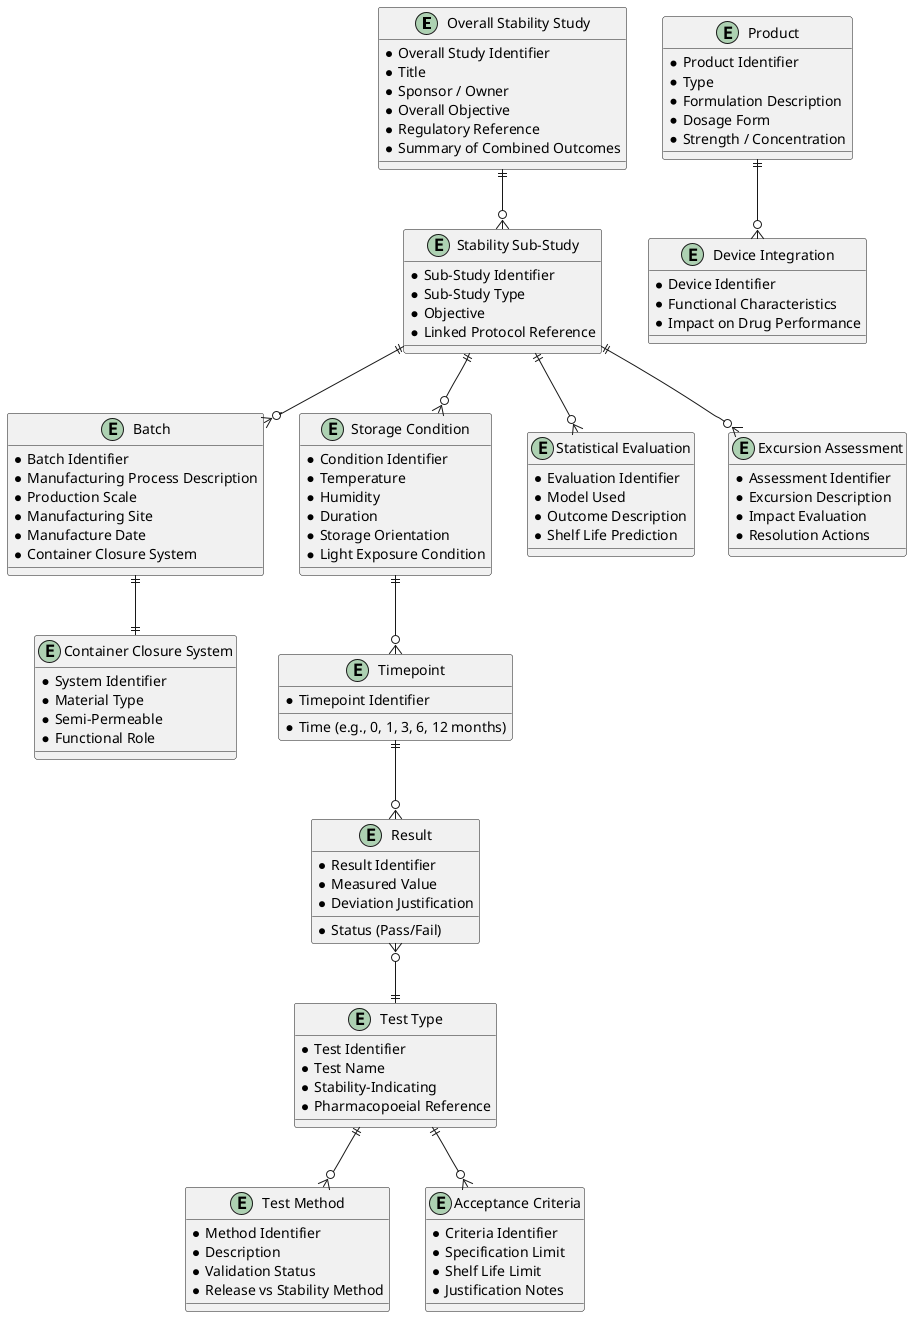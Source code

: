 @startuml
skinparam rectangle {
    BackgroundColor #f9f9f9
    BorderColor black
}

entity "Overall Stability Study" as OverallStudy {
  * Overall Study Identifier
  * Title
  * Sponsor / Owner
  * Overall Objective
  * Regulatory Reference
  * Summary of Combined Outcomes
}

entity "Stability Sub-Study" as SubStudy {
  * Sub-Study Identifier
  * Sub-Study Type
  * Objective
  * Linked Protocol Reference
}

entity "Product" as Product {
  * Product Identifier
  * Type
  * Formulation Description
  * Dosage Form
  * Strength / Concentration
}

entity "Batch" as Batch {
  * Batch Identifier
  * Manufacturing Process Description
  * Production Scale
  * Manufacturing Site
  * Manufacture Date
  * Container Closure System
}

entity "Storage Condition" as StorageCondition {
  * Condition Identifier
  * Temperature
  * Humidity
  * Duration
  * Storage Orientation
  * Light Exposure Condition
}

entity "Timepoint" as Timepoint {
  * Timepoint Identifier
  * Time (e.g., 0, 1, 3, 6, 12 months)
}

entity "Result" as Result {
  * Result Identifier
  * Measured Value
  * Status (Pass/Fail)
  * Deviation Justification
}

entity "Test Type" as TestType {
  * Test Identifier
  * Test Name
  * Stability-Indicating
  * Pharmacopoeial Reference
}

entity "Test Method" as TestMethod {
  * Method Identifier
  * Description
  * Validation Status
  * Release vs Stability Method
}

entity "Acceptance Criteria" as AcceptanceCriteria {
  * Criteria Identifier
  * Specification Limit
  * Shelf Life Limit
  * Justification Notes
}

entity "Container Closure System" as ContainerClosureSystem {
  * System Identifier
  * Material Type
  * Semi-Permeable
  * Functional Role
}

entity "Statistical Evaluation" as StatisticalEvaluation {
  * Evaluation Identifier
  * Model Used
  * Outcome Description
  * Shelf Life Prediction
}

entity "Excursion Assessment" as ExcursionAssessment {
  * Assessment Identifier
  * Excursion Description
  * Impact Evaluation
  * Resolution Actions
}

entity "Device Integration" as DeviceIntegration {
  * Device Identifier
  * Functional Characteristics
  * Impact on Drug Performance
}

' Hierarchical Relationship
OverallStudy ||--o{ SubStudy

' Sub-Study Relationships
SubStudy ||--o{ Batch
SubStudy ||--o{ StorageCondition
StorageCondition ||--o{ Timepoint
Timepoint ||--o{ Result
Result }o--|| TestType
TestType ||--o{ TestMethod
TestType ||--o{ AcceptanceCriteria
Batch ||--|| ContainerClosureSystem
SubStudy ||--o{ StatisticalEvaluation
SubStudy ||--o{ ExcursionAssessment
Product ||--o{ DeviceIntegration

@enduml
